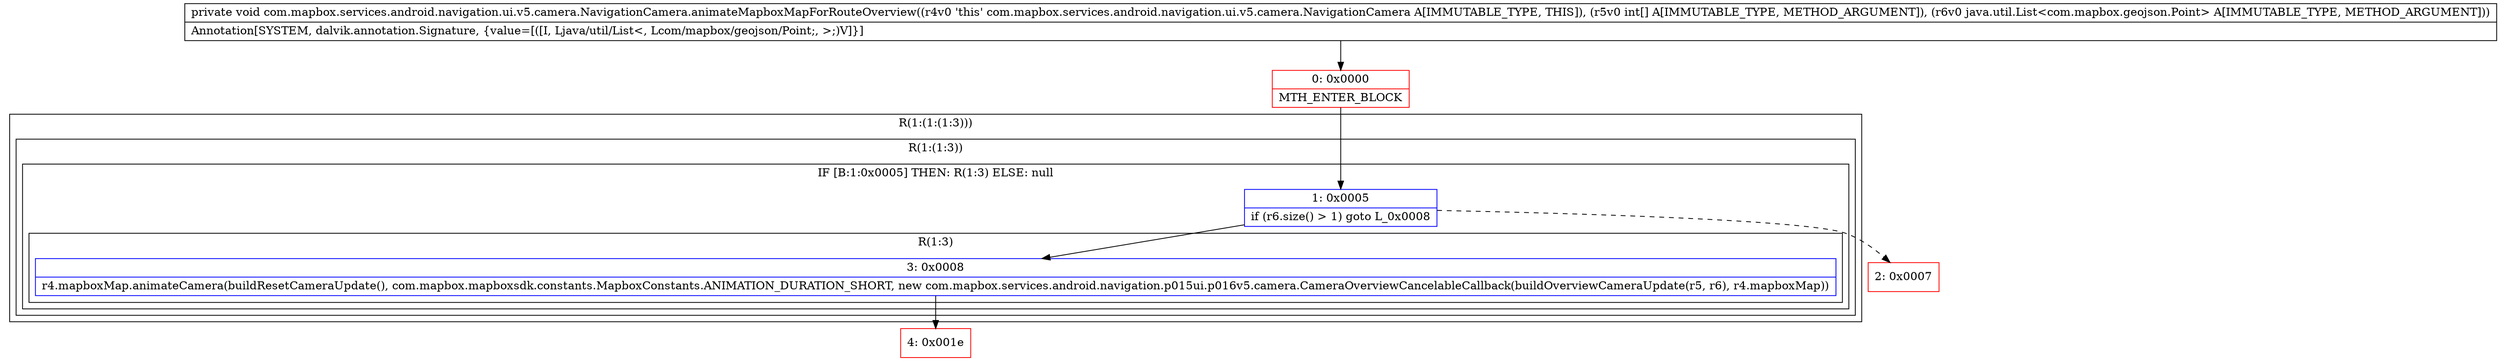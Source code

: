 digraph "CFG forcom.mapbox.services.android.navigation.ui.v5.camera.NavigationCamera.animateMapboxMapForRouteOverview([ILjava\/util\/List;)V" {
subgraph cluster_Region_1946735761 {
label = "R(1:(1:(1:3)))";
node [shape=record,color=blue];
subgraph cluster_Region_995160415 {
label = "R(1:(1:3))";
node [shape=record,color=blue];
subgraph cluster_IfRegion_695340464 {
label = "IF [B:1:0x0005] THEN: R(1:3) ELSE: null";
node [shape=record,color=blue];
Node_1 [shape=record,label="{1\:\ 0x0005|if (r6.size() \> 1) goto L_0x0008\l}"];
subgraph cluster_Region_62701276 {
label = "R(1:3)";
node [shape=record,color=blue];
Node_3 [shape=record,label="{3\:\ 0x0008|r4.mapboxMap.animateCamera(buildResetCameraUpdate(), com.mapbox.mapboxsdk.constants.MapboxConstants.ANIMATION_DURATION_SHORT, new com.mapbox.services.android.navigation.p015ui.p016v5.camera.CameraOverviewCancelableCallback(buildOverviewCameraUpdate(r5, r6), r4.mapboxMap))\l}"];
}
}
}
}
Node_0 [shape=record,color=red,label="{0\:\ 0x0000|MTH_ENTER_BLOCK\l}"];
Node_2 [shape=record,color=red,label="{2\:\ 0x0007}"];
Node_4 [shape=record,color=red,label="{4\:\ 0x001e}"];
MethodNode[shape=record,label="{private void com.mapbox.services.android.navigation.ui.v5.camera.NavigationCamera.animateMapboxMapForRouteOverview((r4v0 'this' com.mapbox.services.android.navigation.ui.v5.camera.NavigationCamera A[IMMUTABLE_TYPE, THIS]), (r5v0 int[] A[IMMUTABLE_TYPE, METHOD_ARGUMENT]), (r6v0 java.util.List\<com.mapbox.geojson.Point\> A[IMMUTABLE_TYPE, METHOD_ARGUMENT]))  | Annotation[SYSTEM, dalvik.annotation.Signature, \{value=[([I, Ljava\/util\/List\<, Lcom\/mapbox\/geojson\/Point;, \>;)V]\}]\l}"];
MethodNode -> Node_0;
Node_1 -> Node_2[style=dashed];
Node_1 -> Node_3;
Node_3 -> Node_4;
Node_0 -> Node_1;
}

